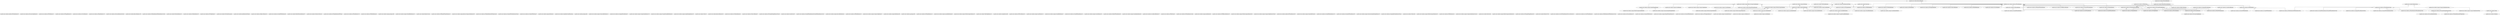 digraph classDiagram{
graph [splines=ortho, rankdir=BT]

"org.jfree.chart.renderer.xy.AbstractXYItemRenderer53"[shape = box];
"org.jfree.chart.renderer.xy.DeviationStepRenderer3"[shape = box];
"org.jfree.chart.renderer.xy.XYDotRenderer12"[shape = box];
"org.jfree.chart.renderer.xy.XYShapeRenderer24"[shape = box];
"org.jfree.chart.renderer.xy.VectorRenderer5"[shape = box];
"org.jfree.chart.renderer.xy.XYAreaRenderer210"[shape = box];
"org.jfree.chart.renderer.xy.DeviationRenderer$State0"[shape = box];
"org.jfree.chart.renderer.AbstractRenderer158"[shape = box];
"org.jfree.chart.renderer.xy.XYAreaRenderer$XYAreaRendererState0"[shape = box];
"org.jfree.chart.renderer.PolarItemRenderer15"[shape = box];
"org.jfree.chart.renderer.xy.XYAreaRenderer19"[shape = box];
"org.jfree.chart.renderer.xy.XYStepRenderer7"[shape = box];
"org.jfree.chart.renderer.NotOutlierException0"[shape = box];
"org.jfree.chart.renderer.AreaRendererEndType2"[shape = box];
"org.jfree.chart.renderer.xy.HighLowRenderer16"[shape = box];
"org.jfree.chart.renderer.xy.StackedXYBarRenderer8"[shape = box];
"org.jfree.chart.renderer.DefaultPolarItemRenderer37"[shape = box];
"org.jfree.chart.renderer.OutlierListCollection7"[shape = box];
"org.jfree.chart.renderer.xy.XYSplineRenderer$FillType2"[shape = box];
"org.jfree.chart.renderer.xy.XYItemRenderer132"[shape = box];
"org.jfree.chart.renderer.xy.XYBubbleRenderer5"[shape = box];
"org.jfree.chart.renderer.category.package-info0"[shape = box];
"org.jfree.chart.renderer.category.WaterfallBarRenderer13"[shape = box];
"org.jfree.chart.renderer.RendererState4"[shape = box];
"org.jfree.chart.renderer.xy.XYBoxAndWhiskerRenderer21"[shape = box];
"org.jfree.chart.renderer.category.AbstractCategoryItemRenderer58"[shape = box];
"org.jfree.chart.renderer.xy.XYSplineRenderer$XYSplineState0"[shape = box];
"org.jfree.chart.renderer.xy.StandardXYItemRenderer$State4"[shape = box];
"org.jfree.chart.renderer.xy.GradientXYBarPainter7"[shape = box];
"org.jfree.chart.renderer.category.BarPainter2"[shape = box];
"org.jfree.chart.renderer.LookupPaintScale$PaintItem4"[shape = box];
"org.jfree.chart.renderer.package-info0"[shape = box];
"org.jfree.chart.renderer.category.StatisticalBarRenderer11"[shape = box];
"org.jfree.chart.renderer.xy.SamplingXYLineRenderer7"[shape = box];
"org.jfree.chart.renderer.category.CategoryItemRenderer135"[shape = box];
"org.jfree.chart.renderer.category.GroupedStackedBarRenderer6"[shape = box];
"org.jfree.chart.renderer.category.LineAndShapeRenderer33"[shape = box];
"org.jfree.chart.renderer.Outlier10"[shape = box];
"org.jfree.chart.renderer.AbstractRenderer$10"[shape = box];
"org.jfree.chart.renderer.xy.WindItemRenderer2"[shape = box];
"org.jfree.chart.renderer.xy.YIntervalRenderer7"[shape = box];
"org.jfree.chart.renderer.xy.XYLineAndShapeRenderer$State3"[shape = box];
"org.jfree.chart.renderer.GrayPaintScale7"[shape = box];
"org.jfree.chart.renderer.xy.StackedXYAreaRenderer$StackedXYAreaRendererState7"[shape = box];
"org.jfree.chart.renderer.category.IntervalBarRenderer4"[shape = box];
"org.jfree.chart.renderer.xy.XYBlockRenderer18"[shape = box];
"org.jfree.chart.renderer.category.CategoryStepRenderer7"[shape = box];
"org.jfree.chart.renderer.category.BarRenderer48"[shape = box];
"org.jfree.chart.renderer.xy.package-info0"[shape = box];
"org.jfree.chart.renderer.xy.XYSplineRenderer10"[shape = box];
"org.jfree.chart.renderer.category.LayeredBarRenderer8"[shape = box];
"org.jfree.chart.renderer.category.MinMaxCategoryRenderer18"[shape = box];
"org.jfree.chart.renderer.WaferMapRenderer12"[shape = box];
"org.jfree.chart.renderer.LookupPaintScale9"[shape = box];
"org.jfree.chart.renderer.xy.XYErrorRenderer16"[shape = box];
"org.jfree.chart.renderer.category.GanttRenderer15"[shape = box];
"org.jfree.chart.renderer.category.StackedBarRenderer7"[shape = box];
"org.jfree.chart.renderer.xy.StackedXYAreaRenderer13"[shape = box];
"org.jfree.chart.renderer.category.ScatterRenderer23"[shape = box];
"org.jfree.chart.renderer.xy.DefaultXYItemRenderer0"[shape = box];
"org.jfree.chart.renderer.category.StackedAreaRenderer9"[shape = box];
"org.jfree.chart.renderer.xy.CandlestickRenderer27"[shape = box];
"org.jfree.chart.renderer.xy.XYBarPainter2"[shape = box];
"org.jfree.chart.renderer.xy.XYItemRendererState6"[shape = box];
"org.jfree.chart.renderer.category.AreaRenderer6"[shape = box];
"org.jfree.chart.renderer.xy.XYDifferenceRenderer23"[shape = box];
"org.jfree.chart.renderer.category.MinMaxCategoryRenderer$23"[shape = box];
"org.jfree.chart.renderer.category.CategoryStepRenderer$State0"[shape = box];
"org.jfree.chart.renderer.xy.AbstractXYItemRenderer$10"[shape = box];
"org.jfree.chart.renderer.category.StandardBarPainter5"[shape = box];
"org.jfree.chart.renderer.xy.StackedXYAreaRenderer210"[shape = box];
"org.jfree.chart.renderer.xy.StandardXYItemRenderer30"[shape = box];
"org.jfree.chart.renderer.category.StatisticalLineAndShapeRenderer10"[shape = box];
"org.jfree.chart.renderer.xy.SamplingXYLineRenderer$State1"[shape = box];
"org.jfree.chart.renderer.OutlierList8"[shape = box];
"org.jfree.chart.renderer.category.MinMaxCategoryRenderer$13"[shape = box];
"org.jfree.chart.renderer.xy.XYBarRenderer42"[shape = box];
"org.jfree.chart.renderer.category.CategoryItemRendererState10"[shape = box];
"org.jfree.chart.renderer.PaintScale3"[shape = box];
"org.jfree.chart.renderer.category.DefaultCategoryItemRenderer0"[shape = box];
"org.jfree.chart.renderer.xy.XYLineAndShapeRenderer43"[shape = box];
"org.jfree.chart.renderer.RendererUtils3"[shape = box];
"org.jfree.chart.renderer.xy.CyclicXYItemRenderer$OverwriteDataSet11"[shape = box];
"org.jfree.chart.renderer.xy.CyclicXYItemRenderer1"[shape = box];
"org.jfree.chart.renderer.xy.XYBarRenderer$XYBarRendererState2"[shape = box];
"org.jfree.chart.renderer.xy.DeviationRenderer10"[shape = box];
"org.jfree.chart.renderer.xy.StandardXYBarPainter5"[shape = box];
"org.jfree.chart.renderer.category.BoxAndWhiskerRenderer33"[shape = box];
"org.jfree.chart.renderer.xy.ClusteredXYBarRenderer6"[shape = box];
"org.jfree.chart.renderer.xy.XYStepAreaRenderer17"[shape = box];
"org.jfree.chart.renderer.category.GradientBarPainter7"[shape = box];
"org.jfree.chart.renderer.category.LevelRenderer12"[shape = box];
"org.jfree.chart.renderer.xy.XYShapeRenderer" -> "org.jfree.chart.renderer.xy.AbstractXYItemRenderer"[arrowhead = onormal];
"org.jfree.chart.renderer.xy.VectorRenderer" -> "org.jfree.chart.renderer.xy.AbstractXYItemRenderer"[arrowhead = onormal];
"org.jfree.chart.renderer.xy.DeviationRenderer$State" -> "org.jfree.chart.renderer.xy.XYLineAndShapeRenderer$State"[arrowhead = onormal];
"org.jfree.chart.renderer.xy.XYAreaRenderer" -> "org.jfree.chart.renderer.xy.AbstractXYItemRenderer"[arrowhead = onormal];
"org.jfree.chart.renderer.xy.XYBoxAndWhiskerRenderer" -> "org.jfree.chart.renderer.xy.AbstractXYItemRenderer"[arrowhead = onormal];
"org.jfree.chart.renderer.category.GroupedStackedBarRenderer" -> "org.jfree.chart.renderer.category.StackedBarRenderer"[arrowhead = onormal];
"org.jfree.chart.renderer.xy.XYDifferenceRenderer" -> "org.jfree.chart.renderer.xy.AbstractXYItemRenderer"[arrowhead = onormal];
"org.jfree.chart.renderer.category.StatisticalLineAndShapeRenderer" -> "org.jfree.chart.renderer.category.LineAndShapeRenderer"[arrowhead = onormal];
"org.jfree.chart.renderer.xy.CyclicXYItemRenderer" -> "org.jfree.chart.renderer.xy.StandardXYItemRenderer"[arrowhead = onormal];
"org.jfree.chart.renderer.xy.XYBarRenderer$XYBarRendererState" -> "org.jfree.chart.renderer.xy.XYItemRendererState"[arrowhead = onormal];
"org.jfree.chart.renderer.xy.XYAreaRenderer2" -> "org.jfree.chart.renderer.xy.AbstractXYItemRenderer"[arrowhead = onormal];
"org.jfree.chart.renderer.category.WaterfallBarRenderer" -> "org.jfree.chart.renderer.category.BarRenderer"[arrowhead = onormal];
"org.jfree.chart.renderer.category.LineAndShapeRenderer" -> "org.jfree.chart.renderer.category.AbstractCategoryItemRenderer"[arrowhead = onormal];
"org.jfree.chart.renderer.xy.StackedXYAreaRenderer$StackedXYAreaRendererState" -> "org.jfree.chart.renderer.xy.XYItemRendererState"[arrowhead = onormal];
"org.jfree.chart.renderer.category.GanttRenderer" -> "org.jfree.chart.renderer.category.IntervalBarRenderer"[arrowhead = onormal];
"org.jfree.chart.renderer.category.StackedBarRenderer" -> "org.jfree.chart.renderer.category.BarRenderer"[arrowhead = onormal];
"org.jfree.chart.renderer.category.StackedAreaRenderer" -> "org.jfree.chart.renderer.category.AreaRenderer"[arrowhead = onormal];
"org.jfree.chart.renderer.category.CategoryStepRenderer$State" -> "org.jfree.chart.renderer.category.CategoryItemRendererState"[arrowhead = onormal];
"org.jfree.chart.renderer.xy.StandardXYItemRenderer" -> "org.jfree.chart.renderer.xy.AbstractXYItemRenderer"[arrowhead = onormal];
"org.jfree.chart.renderer.xy.SamplingXYLineRenderer$State" -> "org.jfree.chart.renderer.xy.XYItemRendererState"[arrowhead = onormal];
"org.jfree.chart.renderer.category.CategoryItemRendererState" -> "org.jfree.chart.renderer.RendererState"[arrowhead = onormal];
"org.jfree.chart.renderer.category.DefaultCategoryItemRenderer" -> "org.jfree.chart.renderer.category.LineAndShapeRenderer"[arrowhead = onormal];
"org.jfree.chart.renderer.xy.AbstractXYItemRenderer" -> "org.jfree.chart.renderer.AbstractRenderer"[arrowhead = onormal];
"org.jfree.chart.renderer.xy.XYStepRenderer" -> "org.jfree.chart.renderer.xy.XYLineAndShapeRenderer"[arrowhead = onormal];
"org.jfree.chart.renderer.xy.HighLowRenderer" -> "org.jfree.chart.renderer.xy.AbstractXYItemRenderer"[arrowhead = onormal];
"org.jfree.chart.renderer.DefaultPolarItemRenderer" -> "org.jfree.chart.renderer.AbstractRenderer"[arrowhead = onormal];
"org.jfree.chart.renderer.xy.StandardXYItemRenderer$State" -> "org.jfree.chart.renderer.xy.XYItemRendererState"[arrowhead = onormal];
"org.jfree.chart.renderer.xy.SamplingXYLineRenderer" -> "org.jfree.chart.renderer.xy.AbstractXYItemRenderer"[arrowhead = onormal];
"org.jfree.chart.renderer.category.IntervalBarRenderer" -> "org.jfree.chart.renderer.category.BarRenderer"[arrowhead = onormal];
"org.jfree.chart.renderer.category.BarRenderer" -> "org.jfree.chart.renderer.category.AbstractCategoryItemRenderer"[arrowhead = onormal];
"org.jfree.chart.renderer.xy.XYErrorRenderer" -> "org.jfree.chart.renderer.xy.XYLineAndShapeRenderer"[arrowhead = onormal];
"org.jfree.chart.renderer.xy.StackedXYAreaRenderer" -> "org.jfree.chart.renderer.xy.XYAreaRenderer"[arrowhead = onormal];
"org.jfree.chart.renderer.xy.CandlestickRenderer" -> "org.jfree.chart.renderer.xy.AbstractXYItemRenderer"[arrowhead = onormal];
"org.jfree.chart.renderer.xy.StackedXYAreaRenderer2" -> "org.jfree.chart.renderer.xy.XYAreaRenderer2"[arrowhead = onormal];
"org.jfree.chart.renderer.xy.XYLineAndShapeRenderer" -> "org.jfree.chart.renderer.xy.AbstractXYItemRenderer"[arrowhead = onormal];
"org.jfree.chart.renderer.xy.WindItemRenderer" -> "org.jfree.chart.renderer.xy.AbstractXYItemRenderer"[arrowhead = onormal];
"org.jfree.chart.renderer.category.MinMaxCategoryRenderer" -> "org.jfree.chart.renderer.category.AbstractCategoryItemRenderer"[arrowhead = onormal];
"org.jfree.chart.renderer.xy.XYItemRendererState" -> "org.jfree.chart.renderer.RendererState"[arrowhead = onormal];
"org.jfree.chart.renderer.category.LevelRenderer" -> "org.jfree.chart.renderer.category.AbstractCategoryItemRenderer"[arrowhead = onormal];
"org.jfree.chart.renderer.xy.DeviationStepRenderer" -> "org.jfree.chart.renderer.xy.DeviationRenderer"[arrowhead = onormal];
"org.jfree.chart.renderer.xy.XYDotRenderer" -> "org.jfree.chart.renderer.xy.AbstractXYItemRenderer"[arrowhead = onormal];
"org.jfree.chart.renderer.xy.XYSplineRenderer" -> "org.jfree.chart.renderer.xy.XYLineAndShapeRenderer"[arrowhead = onormal];
"org.jfree.chart.renderer.category.LayeredBarRenderer" -> "org.jfree.chart.renderer.category.BarRenderer"[arrowhead = onormal];
"org.jfree.chart.renderer.xy.XYStepAreaRenderer" -> "org.jfree.chart.renderer.xy.AbstractXYItemRenderer"[arrowhead = onormal];
"org.jfree.chart.renderer.xy.XYLineAndShapeRenderer$State" -> "org.jfree.chart.renderer.xy.XYItemRendererState"[arrowhead = onormal];
"org.jfree.chart.renderer.xy.XYBlockRenderer" -> "org.jfree.chart.renderer.xy.AbstractXYItemRenderer"[arrowhead = onormal];
"org.jfree.chart.renderer.category.CategoryStepRenderer" -> "org.jfree.chart.renderer.category.AbstractCategoryItemRenderer"[arrowhead = onormal];
"org.jfree.chart.renderer.category.ScatterRenderer" -> "org.jfree.chart.renderer.category.AbstractCategoryItemRenderer"[arrowhead = onormal];
"org.jfree.chart.renderer.category.AreaRenderer" -> "org.jfree.chart.renderer.category.AbstractCategoryItemRenderer"[arrowhead = onormal];
"org.jfree.chart.renderer.xy.XYBarRenderer" -> "org.jfree.chart.renderer.xy.AbstractXYItemRenderer"[arrowhead = onormal];
"org.jfree.chart.renderer.xy.DeviationRenderer" -> "org.jfree.chart.renderer.xy.XYLineAndShapeRenderer"[arrowhead = onormal];
"org.jfree.chart.renderer.category.BoxAndWhiskerRenderer" -> "org.jfree.chart.renderer.category.AbstractCategoryItemRenderer"[arrowhead = onormal];
"org.jfree.chart.renderer.xy.ClusteredXYBarRenderer" -> "org.jfree.chart.renderer.xy.XYBarRenderer"[arrowhead = onormal];
"org.jfree.chart.renderer.xy.StackedXYBarRenderer" -> "org.jfree.chart.renderer.xy.XYBarRenderer"[arrowhead = onormal];
"org.jfree.chart.renderer.category.AbstractCategoryItemRenderer" -> "org.jfree.chart.renderer.AbstractRenderer"[arrowhead = onormal];
"org.jfree.chart.renderer.category.StatisticalBarRenderer" -> "org.jfree.chart.renderer.category.BarRenderer"[arrowhead = onormal];
"org.jfree.chart.renderer.xy.YIntervalRenderer" -> "org.jfree.chart.renderer.xy.AbstractXYItemRenderer"[arrowhead = onormal];
"org.jfree.chart.renderer.WaferMapRenderer" -> "org.jfree.chart.renderer.AbstractRenderer"[arrowhead = onormal];
"org.jfree.chart.renderer.xy.XYAreaRenderer$XYAreaRendererState" -> "org.jfree.chart.renderer.xy.XYItemRendererState"[arrowhead = onormal];
"org.jfree.chart.renderer.xy.XYBubbleRenderer" -> "org.jfree.chart.renderer.xy.AbstractXYItemRenderer"[arrowhead = onormal];
"org.jfree.chart.renderer.xy.XYSplineRenderer$XYSplineState" -> "org.jfree.chart.renderer.xy.XYLineAndShapeRenderer$State"[arrowhead = onormal];
"org.jfree.chart.renderer.xy.DefaultXYItemRenderer" -> "org.jfree.chart.renderer.xy.XYLineAndShapeRenderer"[arrowhead = onormal];
"org.jfree.chart.renderer.DefaultPolarItemRenderer" -> "org.jfree.chart.renderer.PolarItemRenderer"[arrowhead = curve];
"org.jfree.chart.renderer.xy.XYShapeRenderer" -> "org.jfree.chart.renderer.PaintScale"[arrowhead = diamond];
"org.jfree.chart.renderer.xy.XYBarRenderer$XYBarRendererState" -> "org.jfree.chart.renderer.xy.XYBarRenderer"[arrowhead = diamond];
"org.jfree.chart.renderer.AreaRendererEndType" -> "org.jfree.chart.renderer.AreaRendererEndType"[arrowhead = diamond];
"org.jfree.chart.renderer.OutlierList" -> "org.jfree.chart.renderer.Outlier"[arrowhead = diamond];
"org.jfree.chart.renderer.category.BarRenderer" -> "org.jfree.chart.renderer.category.BarPainter"[arrowhead = diamond];
"org.jfree.chart.renderer.xy.XYSplineRenderer" -> "org.jfree.chart.renderer.xy.XYSplineRenderer$FillType"[arrowhead = diamond];
"org.jfree.chart.renderer.xy.XYBlockRenderer" -> "org.jfree.chart.renderer.PaintScale"[arrowhead = diamond];
"org.jfree.chart.renderer.category.AreaRenderer" -> "org.jfree.chart.renderer.AreaRendererEndType"[arrowhead = diamond];
"org.jfree.chart.renderer.xy.XYBarRenderer" -> "org.jfree.chart.renderer.xy.XYBarPainter"[arrowhead = diamond];
"org.jfree.chart.renderer.category.MinMaxCategoryRenderer$2" -> "org.jfree.chart.renderer.category.MinMaxCategoryRenderer"[arrowhead = diamond];
"org.jfree.chart.renderer.category.MinMaxCategoryRenderer$1" -> "org.jfree.chart.renderer.category.MinMaxCategoryRenderer"[arrowhead = diamond];
"org.jfree.chart.renderer.xy.XYSplineRenderer$FillType" -> "org.jfree.chart.renderer.xy.XYSplineRenderer$FillType"[arrowhead = diamond];
}
